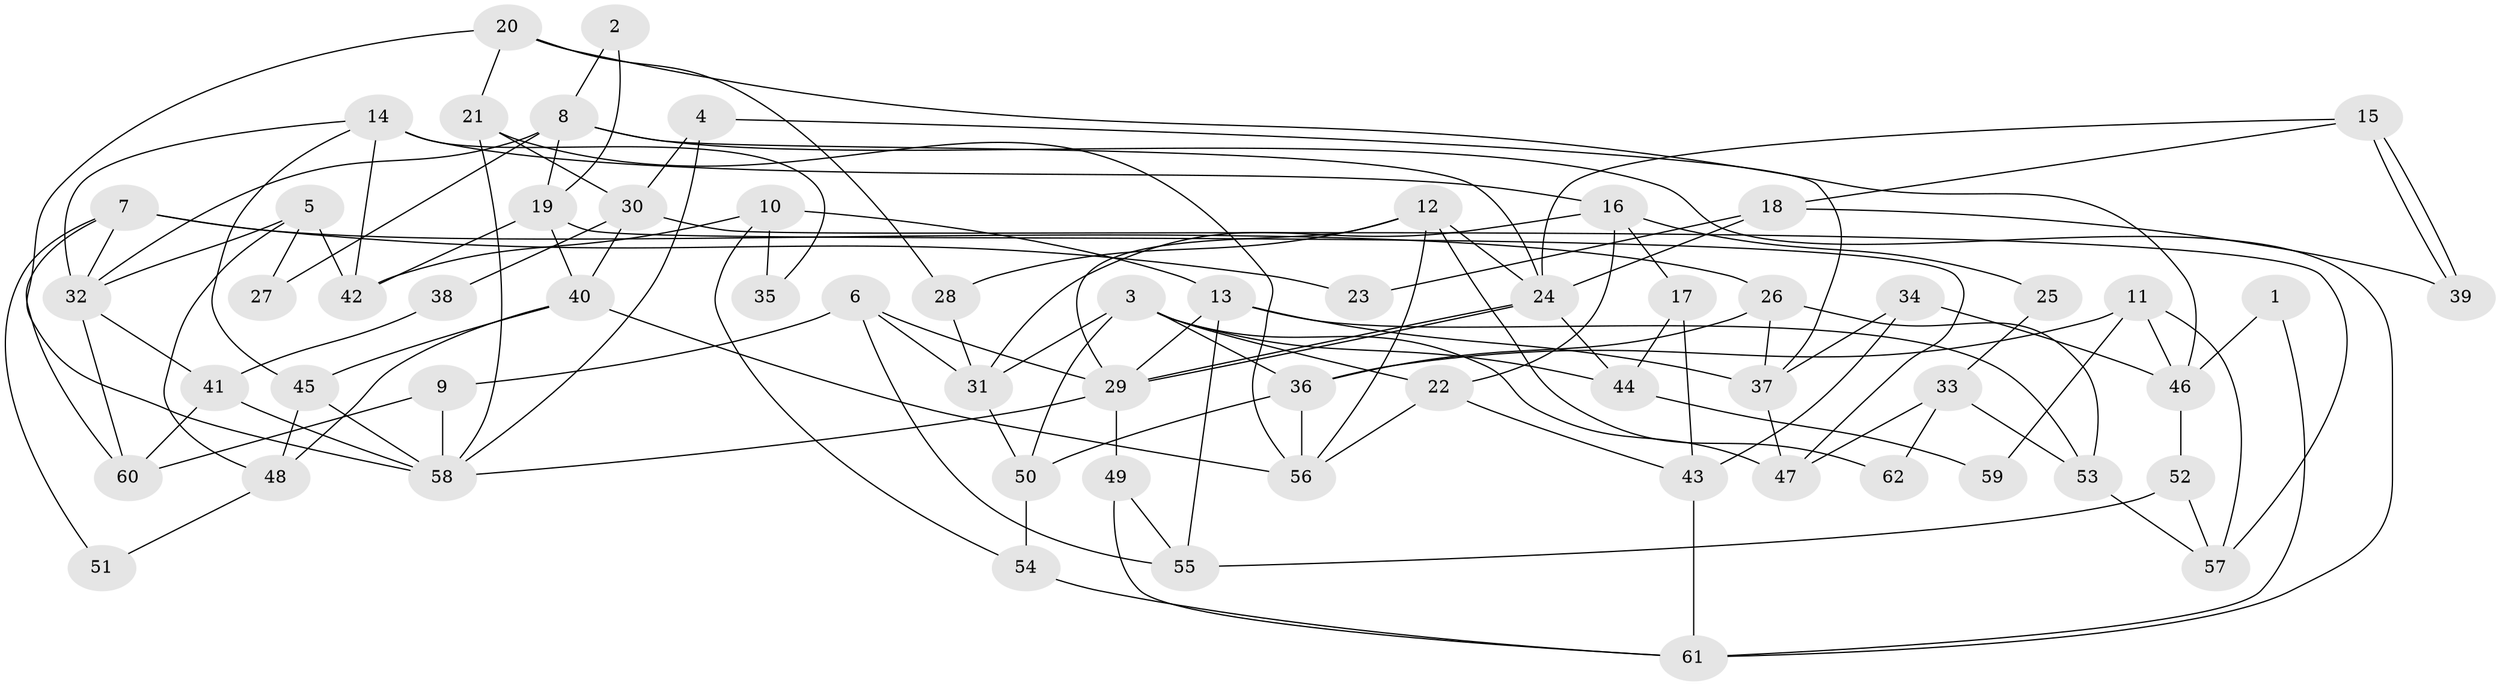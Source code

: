 // Generated by graph-tools (version 1.1) at 2025/36/03/09/25 02:36:22]
// undirected, 62 vertices, 124 edges
graph export_dot {
graph [start="1"]
  node [color=gray90,style=filled];
  1;
  2;
  3;
  4;
  5;
  6;
  7;
  8;
  9;
  10;
  11;
  12;
  13;
  14;
  15;
  16;
  17;
  18;
  19;
  20;
  21;
  22;
  23;
  24;
  25;
  26;
  27;
  28;
  29;
  30;
  31;
  32;
  33;
  34;
  35;
  36;
  37;
  38;
  39;
  40;
  41;
  42;
  43;
  44;
  45;
  46;
  47;
  48;
  49;
  50;
  51;
  52;
  53;
  54;
  55;
  56;
  57;
  58;
  59;
  60;
  61;
  62;
  1 -- 61;
  1 -- 46;
  2 -- 19;
  2 -- 8;
  3 -- 36;
  3 -- 44;
  3 -- 22;
  3 -- 31;
  3 -- 47;
  3 -- 50;
  4 -- 58;
  4 -- 30;
  4 -- 37;
  5 -- 48;
  5 -- 32;
  5 -- 27;
  5 -- 42;
  6 -- 29;
  6 -- 31;
  6 -- 9;
  6 -- 55;
  7 -- 60;
  7 -- 26;
  7 -- 23;
  7 -- 32;
  7 -- 51;
  8 -- 32;
  8 -- 19;
  8 -- 24;
  8 -- 27;
  8 -- 61;
  9 -- 58;
  9 -- 60;
  10 -- 42;
  10 -- 13;
  10 -- 35;
  10 -- 54;
  11 -- 46;
  11 -- 36;
  11 -- 57;
  11 -- 59;
  12 -- 24;
  12 -- 29;
  12 -- 28;
  12 -- 56;
  12 -- 62;
  13 -- 37;
  13 -- 29;
  13 -- 53;
  13 -- 55;
  14 -- 16;
  14 -- 32;
  14 -- 35;
  14 -- 42;
  14 -- 45;
  15 -- 39;
  15 -- 39;
  15 -- 24;
  15 -- 18;
  16 -- 22;
  16 -- 31;
  16 -- 17;
  16 -- 25;
  17 -- 43;
  17 -- 44;
  18 -- 24;
  18 -- 23;
  18 -- 39;
  19 -- 47;
  19 -- 42;
  19 -- 40;
  20 -- 58;
  20 -- 28;
  20 -- 21;
  20 -- 46;
  21 -- 58;
  21 -- 30;
  21 -- 56;
  22 -- 56;
  22 -- 43;
  24 -- 29;
  24 -- 29;
  24 -- 44;
  25 -- 33;
  26 -- 37;
  26 -- 53;
  26 -- 36;
  28 -- 31;
  29 -- 49;
  29 -- 58;
  30 -- 40;
  30 -- 38;
  30 -- 57;
  31 -- 50;
  32 -- 60;
  32 -- 41;
  33 -- 47;
  33 -- 53;
  33 -- 62;
  34 -- 46;
  34 -- 43;
  34 -- 37;
  36 -- 56;
  36 -- 50;
  37 -- 47;
  38 -- 41;
  40 -- 56;
  40 -- 45;
  40 -- 48;
  41 -- 58;
  41 -- 60;
  43 -- 61;
  44 -- 59;
  45 -- 48;
  45 -- 58;
  46 -- 52;
  48 -- 51;
  49 -- 61;
  49 -- 55;
  50 -- 54;
  52 -- 57;
  52 -- 55;
  53 -- 57;
  54 -- 61;
}

